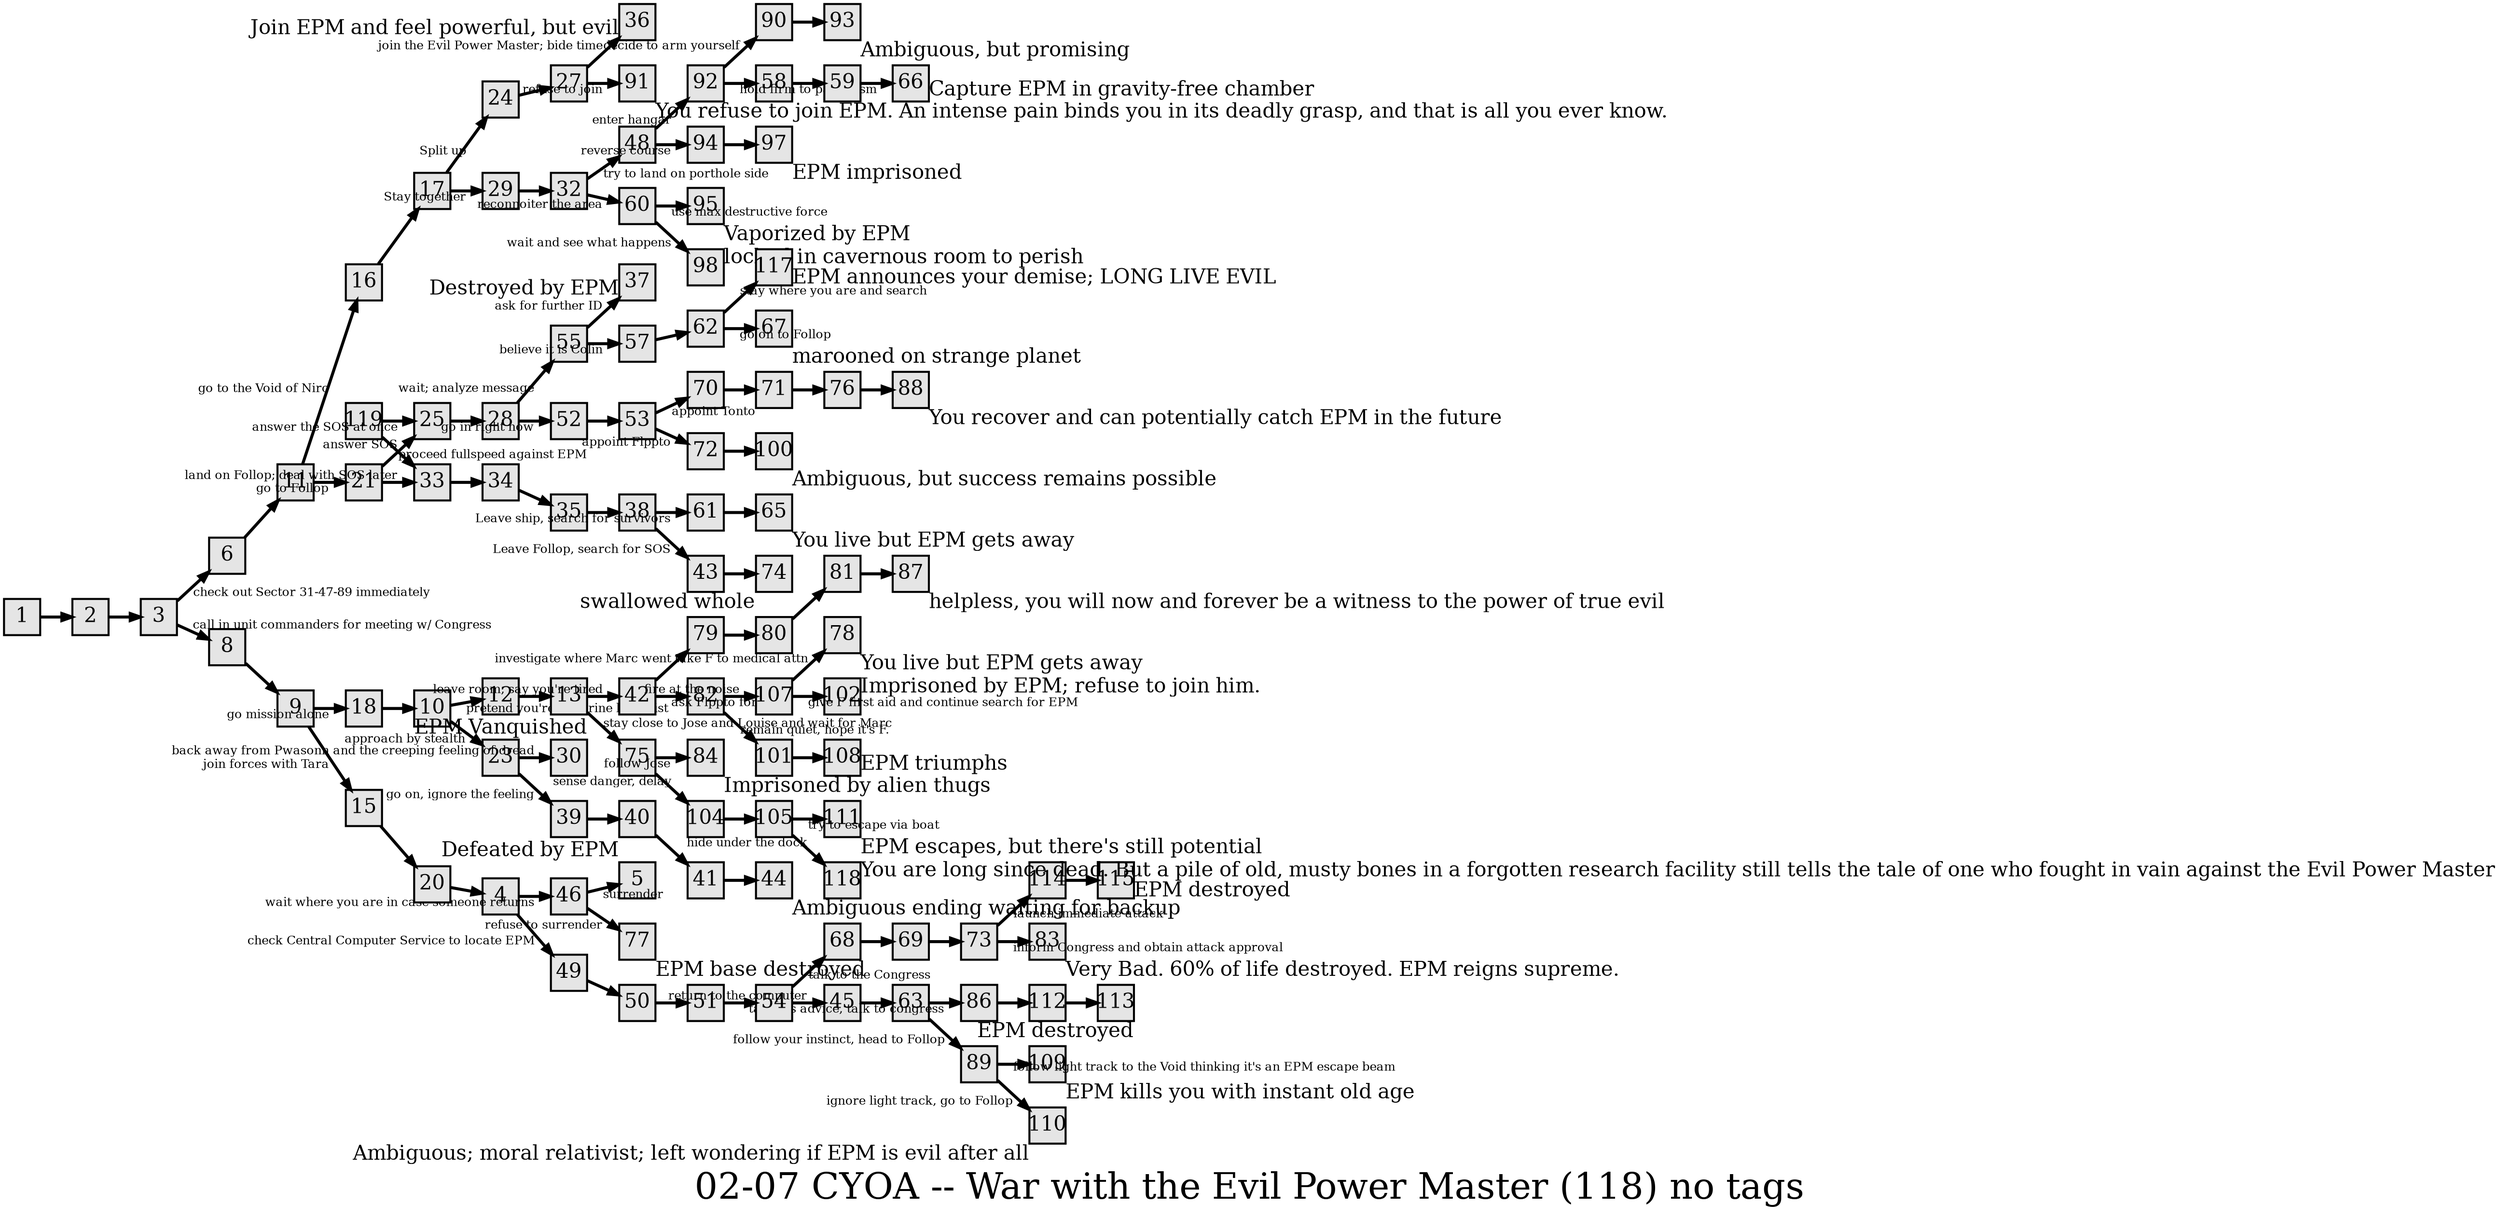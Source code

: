 digraph g{
  graph [ label="02-07 CYOA -- War with the Evil Power Master (118) no tags" rankdir=LR, ordering=out, fontsize=36, nodesep="0.35", ranksep="0.45"];
  node  [shape=rect, penwidth=2, fontsize=20, style=filled, fillcolor=grey90, margin="0,0", labelfloat=true, regular=true, fixedsize=true];
  edge  [labelfloat=true, penwidth=3, fontsize=12];
  // ---;
  // group  : Katz;
  // id     : 02-07;
  // gbid   :;
  // series : CYOA;
  // title  : War with the Evil Power Master;
  // author :;
  // credit:;
  // - name : Ryan Leach;
  // role : encoder;
  // date : 2017-09-08;
  // - name : Jeremy Douglass;
  // role : editor;
  // date : 2017-10-19;
  // render:;
  // - name   : ?;
  // styles : ?;
  // engine : dot;
  // comment: >;
  
  // ---;
  
  // From | To | Label;
  
  1 -> 2;
  2 -> 3;
  3 -> 6	[ xlabel="check out Sector 31-47-89 immediately" ];
  3 -> 8	[ xlabel="call in unit commanders for meeting w/ Congress" ];
  4 -> 46	[ xlabel="wait where you are in case someone returns" ];
  4 -> 49	[ xlabel="check Central Computer Service to locate EPM" ];
  5	[ xlabel="Defeated by EPM" ];
  6 -> 11;
  8 -> 9;
  9 -> 18	[ xlabel="go mission alone" ];
  9 -> 15	[ xlabel="join forces with Tara" ];
  10 -> 12	[ xlabel="pretend you're a marine biologist" ];
  10 -> 23	[ xlabel="approach by stealth" ];
  11 -> 16	[ xlabel="go to the Void of Niro" ];
  11 -> 21	[ xlabel="go to Follop" ];
  12 -> 13;
  13 -> 42	[ xlabel="leave room, say you're tired" ];
  13 -> 75	[ xlabel="stay close to Jose and Louise and wait for Marc" ];
  15 -> 20;
  16 -> 17;
  17 -> 24	[ xlabel="Split up" ];
  17 -> 29	[ xlabel="Stay together" ];
  18 -> 10;
  20 -> 4;
  21 -> 25	[ xlabel="answer SOS" ];
  21 -> 33	[ xlabel="land on Follop; deal with SOS later" ];
  23 -> 30	[ xlabel="back away from Pwasonn and the creeping feeling of dread" ];
  23 -> 39	[ xlabel="go on, ignore the feeling" ];
  24 -> 27;
  25 -> 28;
  27 -> 36	[ xlabel="join the Evil Power Master; bide time" ];
  27 -> 91	[ xlabel="refuse to join" ];
  28 -> 55	[ xlabel="wait; analyze message" ];
  28 -> 52	[ xlabel="go in right now" ];
  29 -> 32;
  30	[ xlabel="EPM Vanquished" ];
  32 -> 48	[ xlabel="try to land on porthole side" ];
  32 -> 60	[ xlabel="reconnoiter the area" ];
  33 -> 34;
  34 -> 35;
  35 -> 38;
  36	[ xlabel="Join EPM and feel powerful, but evil" ];
  37	[ xlabel="Destroyed by EPM" ];
  38 -> 61	[ xlabel="Leave ship, search for survivors" ];
  38 -> 43	[ xlabel="Leave Follop, search for SOS" ];
  39 -> 40;
  40 -> 41;
  41 -> 44;
  42 -> 79	[ xlabel="investigate where Marc went" ];
  42 -> 82	[ xlabel="ask Flppto for help" ];
  43 -> 74;
  44	[ xlabel="Ambiguous ending waiting for backup" ];
  45 -> 63;
  46 -> 5	[ xlabel="surrender" ];
  46 -> 77	[ xlabel="refuse to surrender" ];
  48 -> 92	[ xlabel="enter hangar" ];
  48 -> 94	[ xlabel="reverse course" ];
  49 -> 50;
  50 -> 51;
  51 -> 54;
  52 -> 53;
  53 -> 70	[ xlabel="appoint Tonto" ];
  53 -> 72	[ xlabel="appoint Flppto" ];
  54 -> 68	[ xlabel="talk to the Congress" ];
  54 -> 45	[ xlabel="return to the computer" ];
  55 -> 37	[ xlabel="ask for further ID" ];
  55 -> 57	[ xlabel="believe it is Colin" ];
  57 -> 62;
  58 -> 59;
  59 -> 66;
  60 -> 95	[ xlabel="use max destructive force" ];
  60 -> 98	[ xlabel="wait and see what happens" ];
  61 -> 65;
  62 -> 117	[ xlabel="stay where you are and search" ];
  62 -> 67	[ xlabel="go on to Follop" ];
  63 -> 86	[ xlabel="take F's advice, talk to congress" ];
  63 -> 89	[ xlabel="follow your instinct, head to Follop" ];
  65	[ xlabel="You live but EPM gets away" ];
  66	[ xlabel="Capture EPM in gravity-free chamber" ];
  67	[ xlabel="marooned on strange planet" ];
  68 -> 69;
  69 -> 73;
  70 -> 71;
  71 -> 76;
  72 -> 100;
  73 -> 114	[ xlabel="launch immediate attack" ];
  73 -> 83	[ xlabel="inform Congress and obtain attack approval" ];
  74	[ xlabel="swallowed whole" ];
  75 -> 84	[ xlabel="follow Jose" ];
  75 -> 104	[ xlabel="sense danger, delay" ];
  76 -> 88;
  77	[ xlabel="EPM base destroyed" ];
  78	[ xlabel="You live but EPM gets away" ];
  79 -> 80;
  80 -> 81;
  81 -> 87;
  82 -> 107	[ xlabel="fire at the noise" ];
  82 -> 101	[ xlabel="remain quiet, hope it's F." ];
  83	[ xlabel="Very Bad. 60% of life destroyed. EPM reigns supreme." ];
  84	[ xlabel="Imprisoned by alien thugs" ];
  86 -> 112;
  87	[ xlabel="helpless, you will now and forever be a witness to the power of true evil" ];
  88	[ xlabel="You recover and can potentially catch EPM in the future" ];
  89 -> 109	[ xlabel="follow light track to the Void thinking it's an EPM escape beam" ];
  89 -> 110	[ xlabel="ignore light track, go to Follop" ];
  90 -> 93;
  91	[ xlabel="You refuse to join EPM. An intense pain binds you in its deadly grasp, and that is all you ever know." ];
  92 -> 90	[ xlabel="decide to arm yourself" ];
  92 -> 58	[ xlabel="hold firm to pacificism" ];
  93	[ xlabel="Ambiguous, but promising" ];
  94 -> 97;
  95	[ xlabel="Vaporized by EPM" ];
  97	[ xlabel="EPM imprisoned" ];
  98	[ xlabel="locked in cavernous room to perish" ];
  100	[ xlabel="Ambiguous, but success remains possible" ];
  101 -> 108;
  102	[ xlabel="Imprisoned by EPM; refuse to join him." ];
  104 -> 105;
  105 -> 111	[ xlabel="try to escape via boat" ];
  105 -> 118	[ xlabel="hide under the dock" ];
  107 -> 78	[ xlabel="take F to medical attn" ];
  107 -> 102	[ xlabel="give F first aid and continue search for EPM" ];
  108	[ xlabel="EPM triumphs" ];
  109	[ xlabel="EPM kills you with instant old age" ];
  110	[ xlabel="Ambiguous; moral relativist; left wondering if EPM is evil after all" ];
  111	[ xlabel="EPM escapes, but there's still potential" ];
  112 -> 113;
  113	[ xlabel="EPM destroyed" ];
  114 -> 115;
  115	[ xlabel="EPM destroyed" ];
  117	[ xlabel="EPM announces your demise; LONG LIVE EVIL" ];
  118	[ xlabel="You are long since dead. But a pile of old, musty bones in a forgotten research facility still tells the tale of one who fought in vain against the Evil Power Master" ];
  119 -> 25	[ xlabel="answer the SOS at once" ];
  119 -> 33	[ xlabel="proceed fullspeed against EPM" ];
  119;
}

